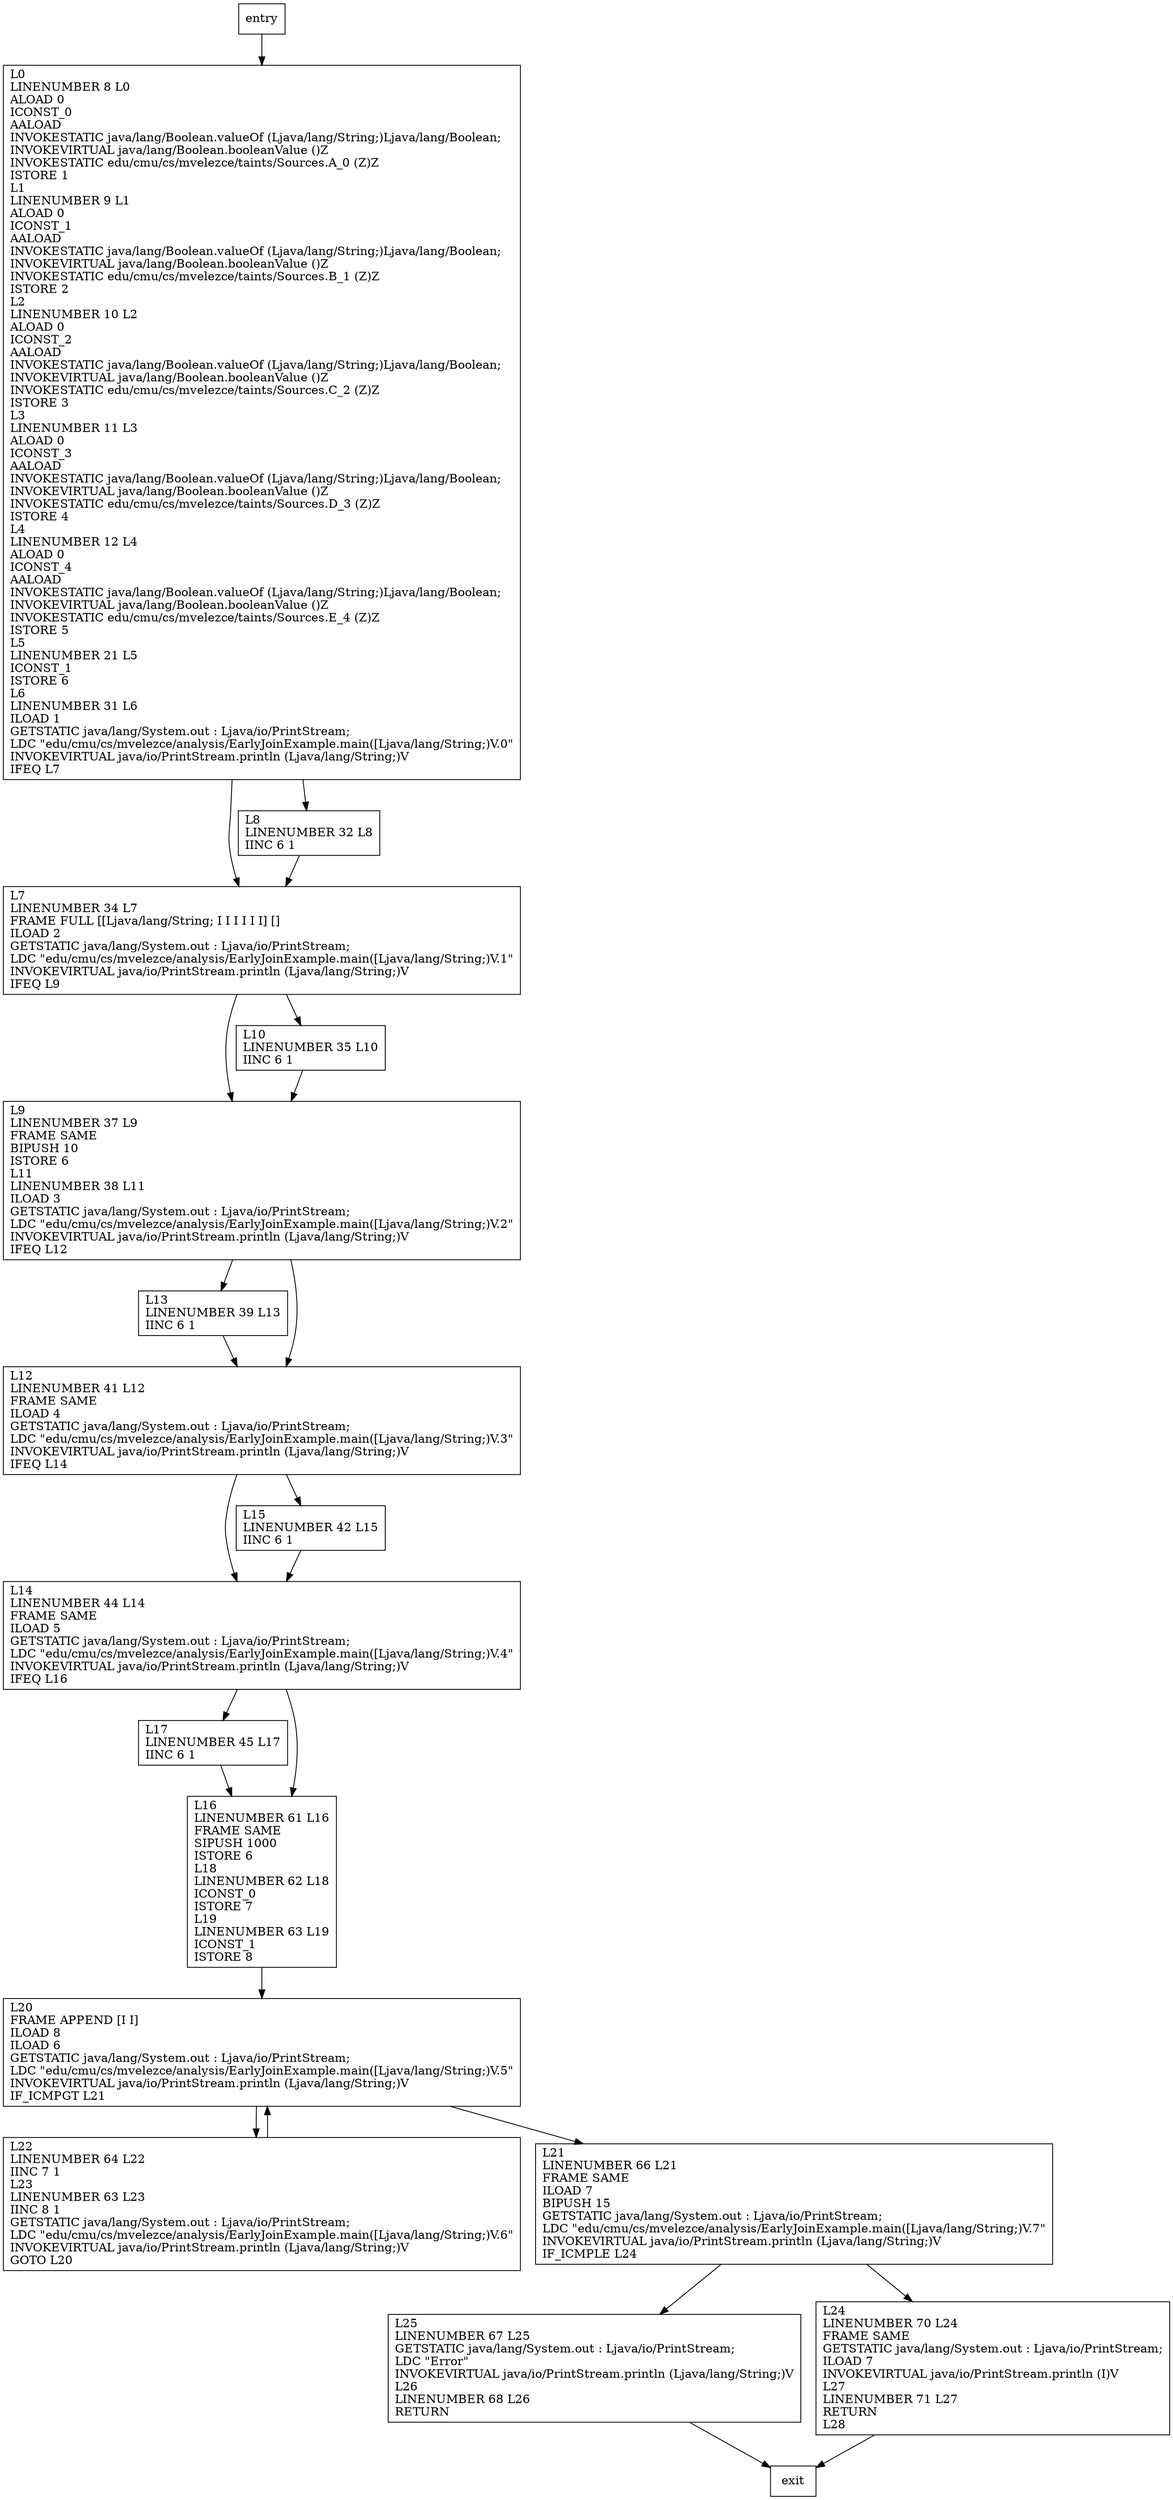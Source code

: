 digraph main {
node [shape=record];
375273627 [label="L14\lLINENUMBER 44 L14\lFRAME SAME\lILOAD 5\lGETSTATIC java/lang/System.out : Ljava/io/PrintStream;\lLDC \"edu/cmu/cs/mvelezce/analysis/EarlyJoinExample.main([Ljava/lang/String;)V.4\"\lINVOKEVIRTUAL java/io/PrintStream.println (Ljava/lang/String;)V\lIFEQ L16\l"];
542019831 [label="L13\lLINENUMBER 39 L13\lIINC 6 1\l"];
1551103602 [label="L17\lLINENUMBER 45 L17\lIINC 6 1\l"];
716550087 [label="L20\lFRAME APPEND [I I]\lILOAD 8\lILOAD 6\lGETSTATIC java/lang/System.out : Ljava/io/PrintStream;\lLDC \"edu/cmu/cs/mvelezce/analysis/EarlyJoinExample.main([Ljava/lang/String;)V.5\"\lINVOKEVIRTUAL java/io/PrintStream.println (Ljava/lang/String;)V\lIF_ICMPGT L21\l"];
603184112 [label="L0\lLINENUMBER 8 L0\lALOAD 0\lICONST_0\lAALOAD\lINVOKESTATIC java/lang/Boolean.valueOf (Ljava/lang/String;)Ljava/lang/Boolean;\lINVOKEVIRTUAL java/lang/Boolean.booleanValue ()Z\lINVOKESTATIC edu/cmu/cs/mvelezce/taints/Sources.A_0 (Z)Z\lISTORE 1\lL1\lLINENUMBER 9 L1\lALOAD 0\lICONST_1\lAALOAD\lINVOKESTATIC java/lang/Boolean.valueOf (Ljava/lang/String;)Ljava/lang/Boolean;\lINVOKEVIRTUAL java/lang/Boolean.booleanValue ()Z\lINVOKESTATIC edu/cmu/cs/mvelezce/taints/Sources.B_1 (Z)Z\lISTORE 2\lL2\lLINENUMBER 10 L2\lALOAD 0\lICONST_2\lAALOAD\lINVOKESTATIC java/lang/Boolean.valueOf (Ljava/lang/String;)Ljava/lang/Boolean;\lINVOKEVIRTUAL java/lang/Boolean.booleanValue ()Z\lINVOKESTATIC edu/cmu/cs/mvelezce/taints/Sources.C_2 (Z)Z\lISTORE 3\lL3\lLINENUMBER 11 L3\lALOAD 0\lICONST_3\lAALOAD\lINVOKESTATIC java/lang/Boolean.valueOf (Ljava/lang/String;)Ljava/lang/Boolean;\lINVOKEVIRTUAL java/lang/Boolean.booleanValue ()Z\lINVOKESTATIC edu/cmu/cs/mvelezce/taints/Sources.D_3 (Z)Z\lISTORE 4\lL4\lLINENUMBER 12 L4\lALOAD 0\lICONST_4\lAALOAD\lINVOKESTATIC java/lang/Boolean.valueOf (Ljava/lang/String;)Ljava/lang/Boolean;\lINVOKEVIRTUAL java/lang/Boolean.booleanValue ()Z\lINVOKESTATIC edu/cmu/cs/mvelezce/taints/Sources.E_4 (Z)Z\lISTORE 5\lL5\lLINENUMBER 21 L5\lICONST_1\lISTORE 6\lL6\lLINENUMBER 31 L6\lILOAD 1\lGETSTATIC java/lang/System.out : Ljava/io/PrintStream;\lLDC \"edu/cmu/cs/mvelezce/analysis/EarlyJoinExample.main([Ljava/lang/String;)V.0\"\lINVOKEVIRTUAL java/io/PrintStream.println (Ljava/lang/String;)V\lIFEQ L7\l"];
1980560788 [label="L7\lLINENUMBER 34 L7\lFRAME FULL [[Ljava/lang/String; I I I I I I] []\lILOAD 2\lGETSTATIC java/lang/System.out : Ljava/io/PrintStream;\lLDC \"edu/cmu/cs/mvelezce/analysis/EarlyJoinExample.main([Ljava/lang/String;)V.1\"\lINVOKEVIRTUAL java/io/PrintStream.println (Ljava/lang/String;)V\lIFEQ L9\l"];
239824711 [label="L22\lLINENUMBER 64 L22\lIINC 7 1\lL23\lLINENUMBER 63 L23\lIINC 8 1\lGETSTATIC java/lang/System.out : Ljava/io/PrintStream;\lLDC \"edu/cmu/cs/mvelezce/analysis/EarlyJoinExample.main([Ljava/lang/String;)V.6\"\lINVOKEVIRTUAL java/io/PrintStream.println (Ljava/lang/String;)V\lGOTO L20\l"];
838820617 [label="L12\lLINENUMBER 41 L12\lFRAME SAME\lILOAD 4\lGETSTATIC java/lang/System.out : Ljava/io/PrintStream;\lLDC \"edu/cmu/cs/mvelezce/analysis/EarlyJoinExample.main([Ljava/lang/String;)V.3\"\lINVOKEVIRTUAL java/io/PrintStream.println (Ljava/lang/String;)V\lIFEQ L14\l"];
925908754 [label="L9\lLINENUMBER 37 L9\lFRAME SAME\lBIPUSH 10\lISTORE 6\lL11\lLINENUMBER 38 L11\lILOAD 3\lGETSTATIC java/lang/System.out : Ljava/io/PrintStream;\lLDC \"edu/cmu/cs/mvelezce/analysis/EarlyJoinExample.main([Ljava/lang/String;)V.2\"\lINVOKEVIRTUAL java/io/PrintStream.println (Ljava/lang/String;)V\lIFEQ L12\l"];
547380018 [label="L15\lLINENUMBER 42 L15\lIINC 6 1\l"];
1305002218 [label="L21\lLINENUMBER 66 L21\lFRAME SAME\lILOAD 7\lBIPUSH 15\lGETSTATIC java/lang/System.out : Ljava/io/PrintStream;\lLDC \"edu/cmu/cs/mvelezce/analysis/EarlyJoinExample.main([Ljava/lang/String;)V.7\"\lINVOKEVIRTUAL java/io/PrintStream.println (Ljava/lang/String;)V\lIF_ICMPLE L24\l"];
1983706553 [label="L25\lLINENUMBER 67 L25\lGETSTATIC java/lang/System.out : Ljava/io/PrintStream;\lLDC \"Error\"\lINVOKEVIRTUAL java/io/PrintStream.println (Ljava/lang/String;)V\lL26\lLINENUMBER 68 L26\lRETURN\l"];
149818403 [label="L16\lLINENUMBER 61 L16\lFRAME SAME\lSIPUSH 1000\lISTORE 6\lL18\lLINENUMBER 62 L18\lICONST_0\lISTORE 7\lL19\lLINENUMBER 63 L19\lICONST_1\lISTORE 8\l"];
836170750 [label="L8\lLINENUMBER 32 L8\lIINC 6 1\l"];
1911600942 [label="L24\lLINENUMBER 70 L24\lFRAME SAME\lGETSTATIC java/lang/System.out : Ljava/io/PrintStream;\lILOAD 7\lINVOKEVIRTUAL java/io/PrintStream.println (I)V\lL27\lLINENUMBER 71 L27\lRETURN\lL28\l"];
178342381 [label="L10\lLINENUMBER 35 L10\lIINC 6 1\l"];
entry;
exit;
375273627 -> 1551103602;
375273627 -> 149818403;
542019831 -> 838820617;
1551103602 -> 149818403;
716550087 -> 239824711;
716550087 -> 1305002218;
603184112 -> 1980560788;
603184112 -> 836170750;
1980560788 -> 925908754;
1980560788 -> 178342381;
239824711 -> 716550087;
entry -> 603184112;
838820617 -> 375273627;
838820617 -> 547380018;
925908754 -> 838820617;
925908754 -> 542019831;
547380018 -> 375273627;
1305002218 -> 1983706553;
1305002218 -> 1911600942;
1983706553 -> exit;
149818403 -> 716550087;
836170750 -> 1980560788;
1911600942 -> exit;
178342381 -> 925908754;
}
